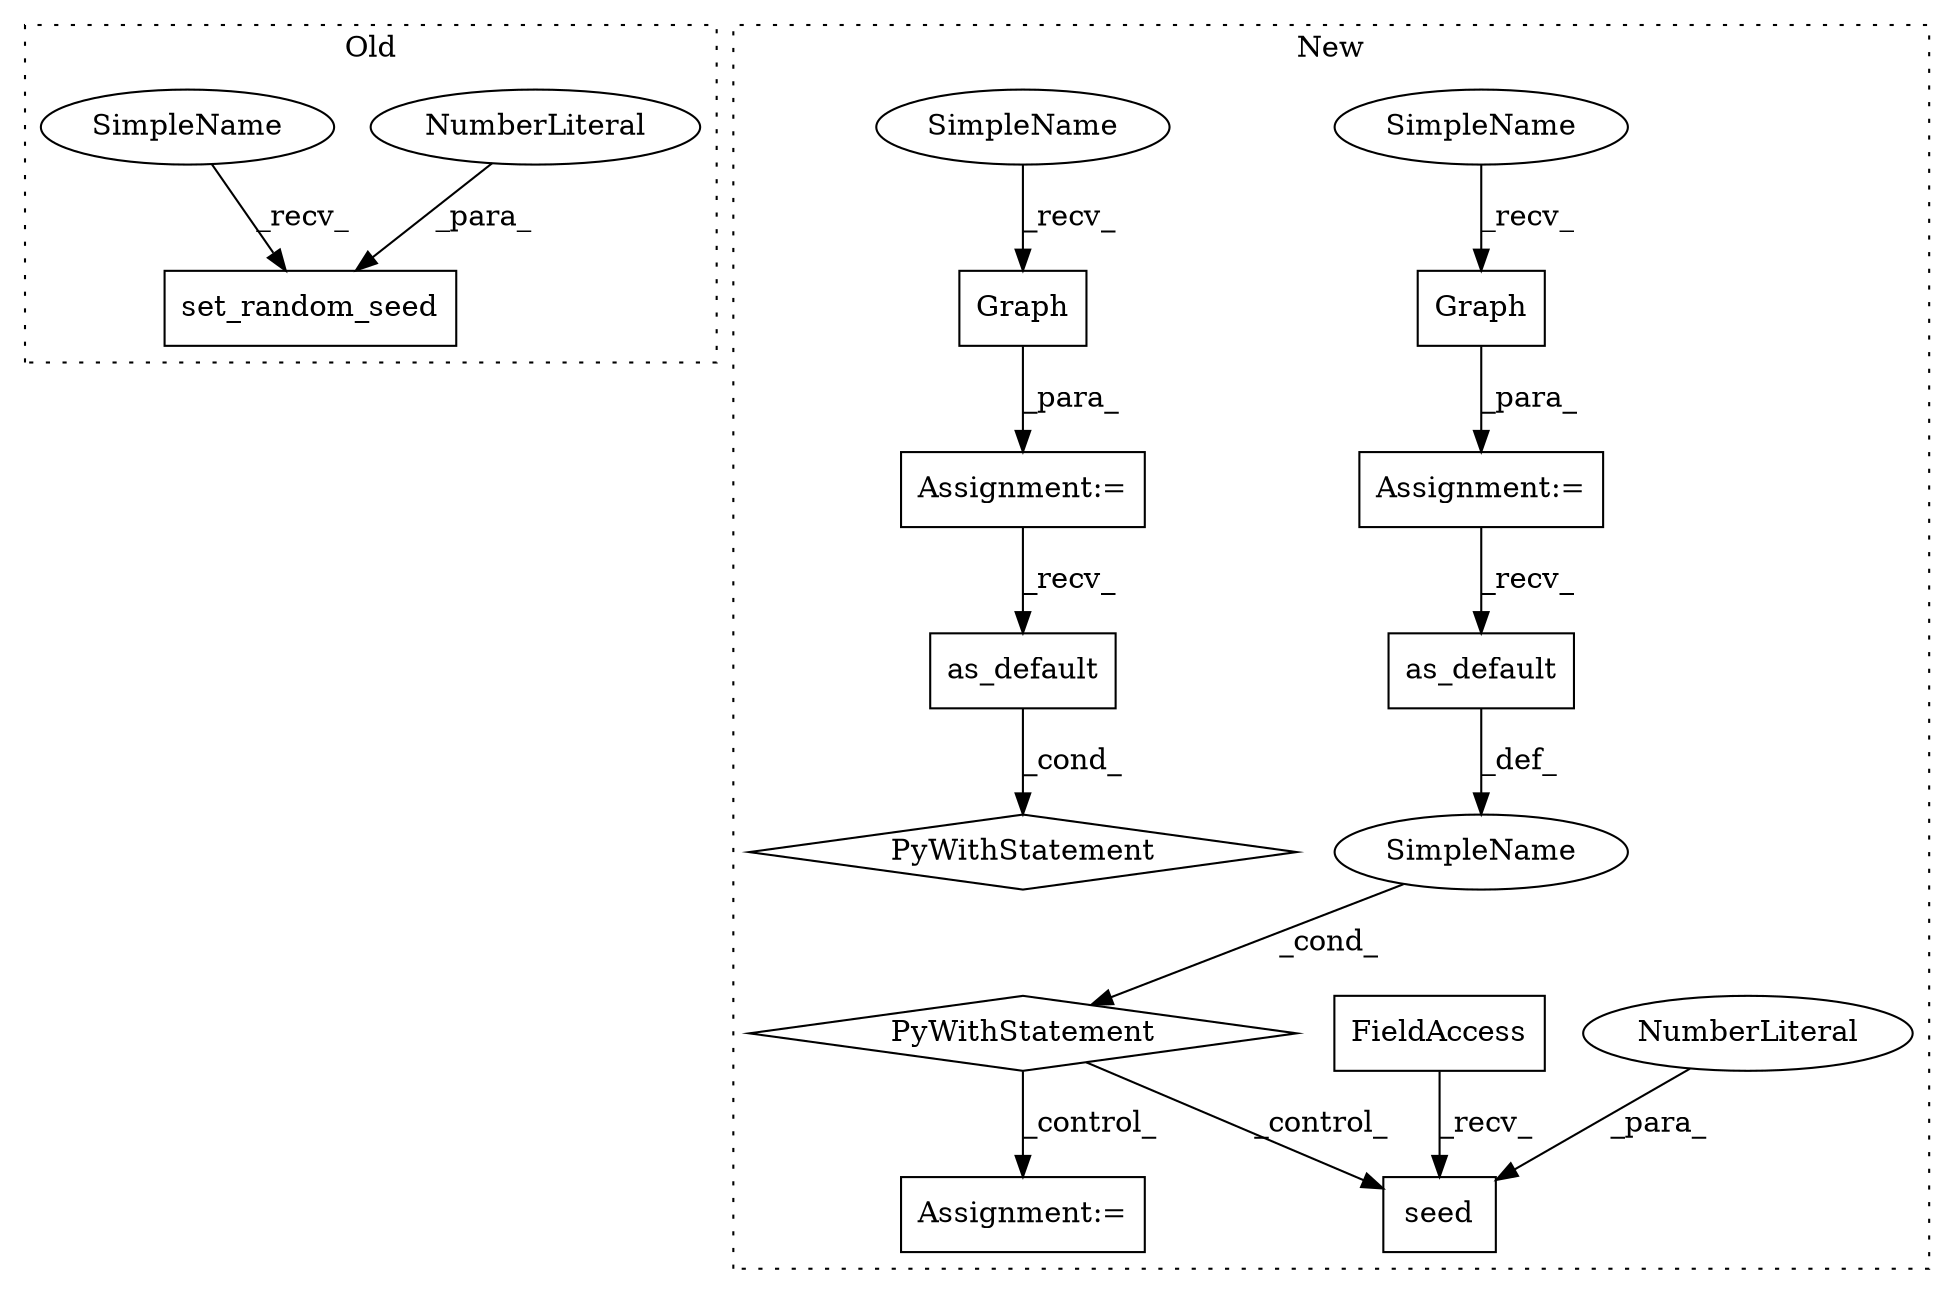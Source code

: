 digraph G {
subgraph cluster0 {
1 [label="set_random_seed" a="32" s="347,365" l="16,1" shape="box"];
4 [label="NumberLiteral" a="34" s="363" l="2" shape="ellipse"];
16 [label="SimpleName" a="42" s="344" l="2" shape="ellipse"];
label = "Old";
style="dotted";
}
subgraph cluster1 {
2 [label="Graph" a="32" s="1204" l="7" shape="box"];
3 [label="as_default" a="32" s="1229" l="12" shape="box"];
5 [label="Graph" a="32" s="854" l="7" shape="box"];
6 [label="as_default" a="32" s="879" l="12" shape="box"];
7 [label="seed" a="32" s="1264,1271" l="5,1" shape="box"];
8 [label="NumberLiteral" a="34" s="1269" l="2" shape="ellipse"];
9 [label="SimpleName" a="42" s="" l="" shape="ellipse"];
10 [label="PyWithStatement" a="104" s="1217,1241" l="10,2" shape="diamond"];
11 [label="FieldAccess" a="22" s="1251" l="12" shape="box"];
12 [label="PyWithStatement" a="104" s="867,891" l="10,2" shape="diamond"];
13 [label="Assignment:=" a="7" s="850" l="1" shape="box"];
14 [label="Assignment:=" a="7" s="1200" l="1" shape="box"];
15 [label="Assignment:=" a="7" s="1288" l="1" shape="box"];
17 [label="SimpleName" a="42" s="1201" l="2" shape="ellipse"];
18 [label="SimpleName" a="42" s="851" l="2" shape="ellipse"];
label = "New";
style="dotted";
}
2 -> 14 [label="_para_"];
3 -> 9 [label="_def_"];
4 -> 1 [label="_para_"];
5 -> 13 [label="_para_"];
6 -> 12 [label="_cond_"];
8 -> 7 [label="_para_"];
9 -> 10 [label="_cond_"];
10 -> 7 [label="_control_"];
10 -> 15 [label="_control_"];
11 -> 7 [label="_recv_"];
13 -> 6 [label="_recv_"];
14 -> 3 [label="_recv_"];
16 -> 1 [label="_recv_"];
17 -> 2 [label="_recv_"];
18 -> 5 [label="_recv_"];
}